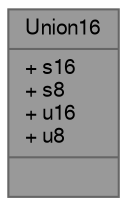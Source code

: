 digraph "Union16"
{
 // LATEX_PDF_SIZE
  bgcolor="transparent";
  edge [fontname=FreeSans,fontsize=10,labelfontname=FreeSans,labelfontsize=10];
  node [fontname=FreeSans,fontsize=10,shape=box,height=0.2,width=0.4];
  Node1 [shape=record,label="{Union16\n|+ s16\l+ s8\l+ u16\l+ u8\l|}",height=0.2,width=0.4,color="gray40", fillcolor="grey60", style="filled", fontcolor="black",tooltip="16-bit union."];
}

